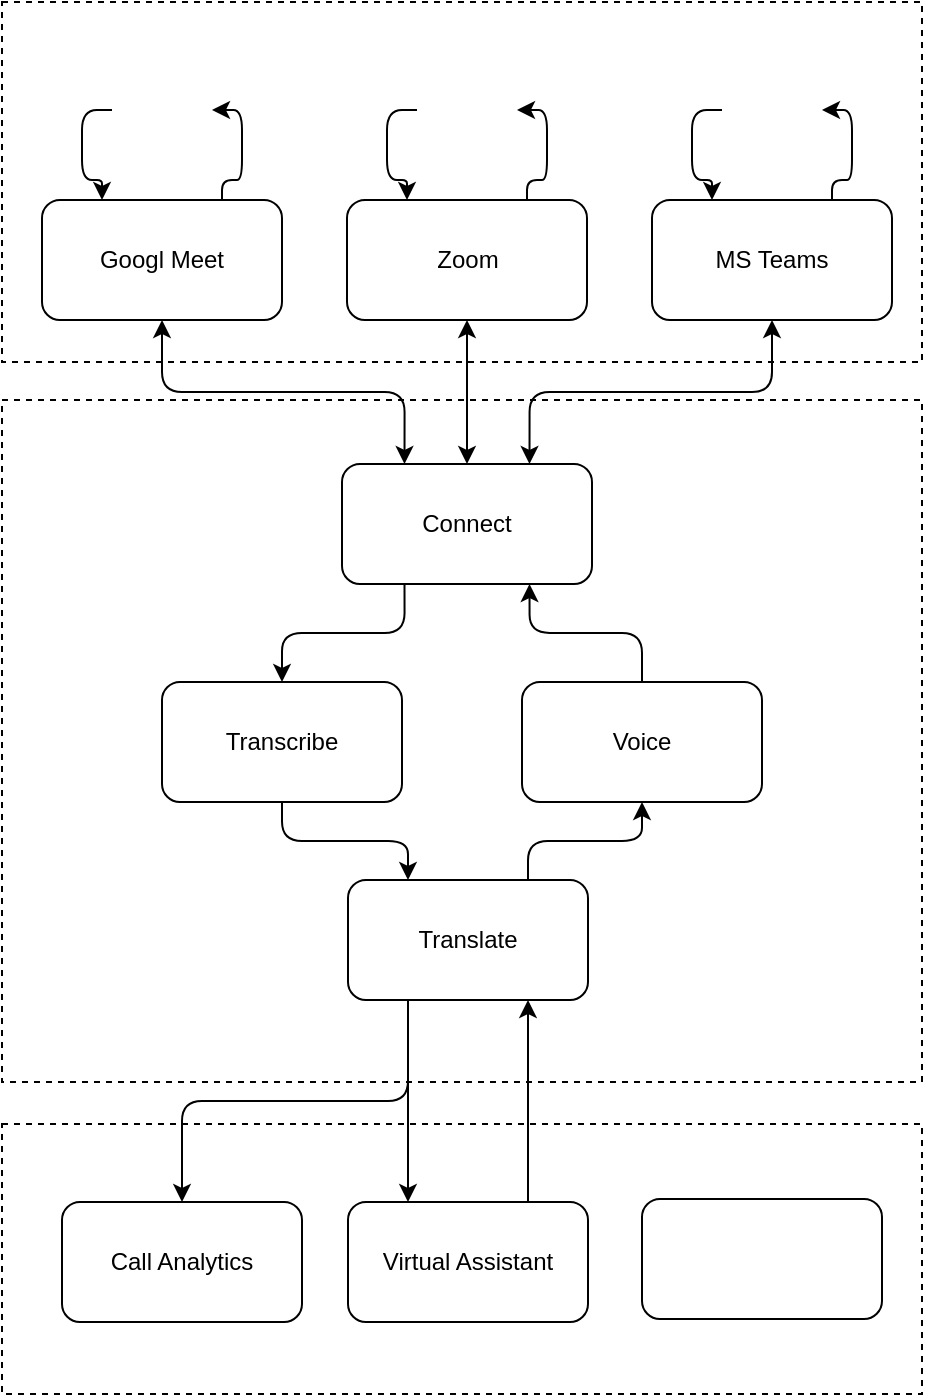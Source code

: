 <mxfile>
    <diagram id="P1PDbZTVY6YZugZWOuXu" name="Page-1">
        <mxGraphModel dx="1058" dy="838" grid="1" gridSize="5" guides="1" tooltips="1" connect="1" arrows="1" fold="1" page="1" pageScale="1" pageWidth="1100" pageHeight="850" math="0" shadow="0">
            <root>
                <mxCell id="0"/>
                <mxCell id="1" parent="0"/>
                <mxCell id="40" value="" style="rounded=0;whiteSpace=wrap;html=1;fillColor=none;dashed=1;" vertex="1" parent="1">
                    <mxGeometry x="220" y="40" width="460" height="180" as="geometry"/>
                </mxCell>
                <mxCell id="3" value="" style="rounded=0;whiteSpace=wrap;html=1;fillColor=none;dashed=1;" vertex="1" parent="1">
                    <mxGeometry x="220" y="239" width="460" height="341" as="geometry"/>
                </mxCell>
                <mxCell id="2" value="Connect" style="rounded=1;whiteSpace=wrap;html=1;fillColor=default;" vertex="1" parent="1">
                    <mxGeometry x="390" y="271" width="125" height="60" as="geometry"/>
                </mxCell>
                <mxCell id="5" value="Googl Meet" style="rounded=1;whiteSpace=wrap;html=1;fillColor=default;" vertex="1" parent="1">
                    <mxGeometry x="240" y="139" width="120" height="60" as="geometry"/>
                </mxCell>
                <mxCell id="8" value="" style="shape=image;verticalLabelPosition=bottom;labelBackgroundColor=default;verticalAlign=top;aspect=fixed;imageAspect=0;image=https://static.vecteezy.com/system/resources/previews/019/541/409/original/people-talking-icon-in-thin-line-black-circle-frames-png.png;" vertex="1" parent="1">
                    <mxGeometry x="275" y="69" width="50" height="50" as="geometry"/>
                </mxCell>
                <mxCell id="11" value="" style="endArrow=classic;html=1;exitX=0;exitY=0.5;exitDx=0;exitDy=0;entryX=0.25;entryY=0;entryDx=0;entryDy=0;edgeStyle=orthogonalEdgeStyle;" edge="1" parent="1" source="8" target="5">
                    <mxGeometry width="50" height="50" relative="1" as="geometry">
                        <mxPoint x="300" y="248" as="sourcePoint"/>
                        <mxPoint x="350" y="198" as="targetPoint"/>
                        <Array as="points">
                            <mxPoint x="260" y="94"/>
                            <mxPoint x="260" y="129"/>
                            <mxPoint x="270" y="129"/>
                        </Array>
                    </mxGeometry>
                </mxCell>
                <mxCell id="12" value="" style="endArrow=classic;html=1;exitX=0.75;exitY=0;exitDx=0;exitDy=0;edgeStyle=orthogonalEdgeStyle;entryX=1;entryY=0.5;entryDx=0;entryDy=0;" edge="1" parent="1" source="5" target="8">
                    <mxGeometry width="50" height="50" relative="1" as="geometry">
                        <mxPoint x="225" y="423" as="sourcePoint"/>
                        <mxPoint x="275" y="373" as="targetPoint"/>
                        <Array as="points">
                            <mxPoint x="330" y="129"/>
                            <mxPoint x="340" y="129"/>
                            <mxPoint x="340" y="94"/>
                        </Array>
                    </mxGeometry>
                </mxCell>
                <mxCell id="13" value="Zoom" style="rounded=1;whiteSpace=wrap;html=1;fillColor=default;" vertex="1" parent="1">
                    <mxGeometry x="392.5" y="139" width="120" height="60" as="geometry"/>
                </mxCell>
                <mxCell id="14" value="" style="shape=image;verticalLabelPosition=bottom;labelBackgroundColor=default;verticalAlign=top;aspect=fixed;imageAspect=0;image=https://static.vecteezy.com/system/resources/previews/019/541/409/original/people-talking-icon-in-thin-line-black-circle-frames-png.png;" vertex="1" parent="1">
                    <mxGeometry x="427.5" y="69" width="50" height="50" as="geometry"/>
                </mxCell>
                <mxCell id="15" value="" style="endArrow=classic;html=1;exitX=0;exitY=0.5;exitDx=0;exitDy=0;entryX=0.25;entryY=0;entryDx=0;entryDy=0;edgeStyle=orthogonalEdgeStyle;" edge="1" parent="1" source="14" target="13">
                    <mxGeometry width="50" height="50" relative="1" as="geometry">
                        <mxPoint x="452.5" y="248" as="sourcePoint"/>
                        <mxPoint x="502.5" y="198" as="targetPoint"/>
                        <Array as="points">
                            <mxPoint x="412.5" y="94"/>
                            <mxPoint x="412.5" y="129"/>
                            <mxPoint x="422.5" y="129"/>
                        </Array>
                    </mxGeometry>
                </mxCell>
                <mxCell id="16" value="" style="endArrow=classic;html=1;exitX=0.75;exitY=0;exitDx=0;exitDy=0;edgeStyle=orthogonalEdgeStyle;entryX=1;entryY=0.5;entryDx=0;entryDy=0;" edge="1" parent="1" source="13" target="14">
                    <mxGeometry width="50" height="50" relative="1" as="geometry">
                        <mxPoint x="377.5" y="423" as="sourcePoint"/>
                        <mxPoint x="427.5" y="373" as="targetPoint"/>
                        <Array as="points">
                            <mxPoint x="482.5" y="129"/>
                            <mxPoint x="492.5" y="129"/>
                            <mxPoint x="492.5" y="94"/>
                        </Array>
                    </mxGeometry>
                </mxCell>
                <mxCell id="17" value="MS Teams" style="rounded=1;whiteSpace=wrap;html=1;fillColor=default;" vertex="1" parent="1">
                    <mxGeometry x="545" y="139" width="120" height="60" as="geometry"/>
                </mxCell>
                <mxCell id="18" value="" style="shape=image;verticalLabelPosition=bottom;labelBackgroundColor=default;verticalAlign=top;aspect=fixed;imageAspect=0;image=https://static.vecteezy.com/system/resources/previews/019/541/409/original/people-talking-icon-in-thin-line-black-circle-frames-png.png;" vertex="1" parent="1">
                    <mxGeometry x="580" y="69" width="50" height="50" as="geometry"/>
                </mxCell>
                <mxCell id="19" value="" style="endArrow=classic;html=1;exitX=0;exitY=0.5;exitDx=0;exitDy=0;entryX=0.25;entryY=0;entryDx=0;entryDy=0;edgeStyle=orthogonalEdgeStyle;" edge="1" parent="1" source="18" target="17">
                    <mxGeometry width="50" height="50" relative="1" as="geometry">
                        <mxPoint x="605" y="248" as="sourcePoint"/>
                        <mxPoint x="655" y="198" as="targetPoint"/>
                        <Array as="points">
                            <mxPoint x="565" y="94"/>
                            <mxPoint x="565" y="129"/>
                            <mxPoint x="575" y="129"/>
                        </Array>
                    </mxGeometry>
                </mxCell>
                <mxCell id="20" value="" style="endArrow=classic;html=1;exitX=0.75;exitY=0;exitDx=0;exitDy=0;edgeStyle=orthogonalEdgeStyle;entryX=1;entryY=0.5;entryDx=0;entryDy=0;" edge="1" parent="1" source="17" target="18">
                    <mxGeometry width="50" height="50" relative="1" as="geometry">
                        <mxPoint x="530" y="423" as="sourcePoint"/>
                        <mxPoint x="580" y="373" as="targetPoint"/>
                        <Array as="points">
                            <mxPoint x="635" y="129"/>
                            <mxPoint x="645" y="129"/>
                            <mxPoint x="645" y="94"/>
                        </Array>
                    </mxGeometry>
                </mxCell>
                <mxCell id="21" value="" style="endArrow=classic;startArrow=classic;html=1;entryX=0.5;entryY=1;entryDx=0;entryDy=0;" edge="1" parent="1" source="2" target="13">
                    <mxGeometry width="50" height="50" relative="1" as="geometry">
                        <mxPoint x="320" y="300" as="sourcePoint"/>
                        <mxPoint x="370" y="250" as="targetPoint"/>
                    </mxGeometry>
                </mxCell>
                <mxCell id="22" value="" style="endArrow=classic;startArrow=classic;html=1;entryX=0.5;entryY=1;entryDx=0;entryDy=0;edgeStyle=orthogonalEdgeStyle;exitX=0.25;exitY=0;exitDx=0;exitDy=0;" edge="1" parent="1" source="2" target="5">
                    <mxGeometry width="50" height="50" relative="1" as="geometry">
                        <mxPoint x="290" y="385" as="sourcePoint"/>
                        <mxPoint x="340" y="335" as="targetPoint"/>
                    </mxGeometry>
                </mxCell>
                <mxCell id="23" value="" style="endArrow=classic;startArrow=classic;html=1;exitX=0.5;exitY=1;exitDx=0;exitDy=0;entryX=0.75;entryY=0;entryDx=0;entryDy=0;edgeStyle=orthogonalEdgeStyle;" edge="1" parent="1" source="17" target="2">
                    <mxGeometry width="50" height="50" relative="1" as="geometry">
                        <mxPoint x="285" y="585" as="sourcePoint"/>
                        <mxPoint x="335" y="535" as="targetPoint"/>
                    </mxGeometry>
                </mxCell>
                <mxCell id="24" value="Transcribe" style="rounded=1;whiteSpace=wrap;html=1;fillColor=default;" vertex="1" parent="1">
                    <mxGeometry x="300" y="380" width="120" height="60" as="geometry"/>
                </mxCell>
                <mxCell id="25" value="Voice" style="rounded=1;whiteSpace=wrap;html=1;fillColor=default;" vertex="1" parent="1">
                    <mxGeometry x="480" y="380" width="120" height="60" as="geometry"/>
                </mxCell>
                <mxCell id="26" value="" style="endArrow=classic;html=1;exitX=0.25;exitY=1;exitDx=0;exitDy=0;entryX=0.5;entryY=0;entryDx=0;entryDy=0;edgeStyle=orthogonalEdgeStyle;" edge="1" parent="1" source="2" target="24">
                    <mxGeometry width="50" height="50" relative="1" as="geometry">
                        <mxPoint x="335" y="555" as="sourcePoint"/>
                        <mxPoint x="385" y="505" as="targetPoint"/>
                    </mxGeometry>
                </mxCell>
                <mxCell id="27" value="Translate" style="rounded=1;whiteSpace=wrap;html=1;fillColor=default;" vertex="1" parent="1">
                    <mxGeometry x="393" y="479" width="120" height="60" as="geometry"/>
                </mxCell>
                <mxCell id="28" value="" style="endArrow=classic;html=1;exitX=0.5;exitY=1;exitDx=0;exitDy=0;entryX=0.25;entryY=0;entryDx=0;entryDy=0;edgeStyle=orthogonalEdgeStyle;" edge="1" parent="1" source="24" target="27">
                    <mxGeometry width="50" height="50" relative="1" as="geometry">
                        <mxPoint x="380" y="700" as="sourcePoint"/>
                        <mxPoint x="430" y="650" as="targetPoint"/>
                    </mxGeometry>
                </mxCell>
                <mxCell id="29" value="" style="endArrow=classic;html=1;exitX=0.75;exitY=0;exitDx=0;exitDy=0;entryX=0.5;entryY=1;entryDx=0;entryDy=0;edgeStyle=orthogonalEdgeStyle;" edge="1" parent="1" source="27" target="25">
                    <mxGeometry width="50" height="50" relative="1" as="geometry">
                        <mxPoint x="505" y="695" as="sourcePoint"/>
                        <mxPoint x="555" y="645" as="targetPoint"/>
                    </mxGeometry>
                </mxCell>
                <mxCell id="30" value="" style="endArrow=classic;html=1;exitX=0.5;exitY=0;exitDx=0;exitDy=0;entryX=0.75;entryY=1;entryDx=0;entryDy=0;edgeStyle=orthogonalEdgeStyle;" edge="1" parent="1" source="25" target="2">
                    <mxGeometry width="50" height="50" relative="1" as="geometry">
                        <mxPoint x="565" y="715" as="sourcePoint"/>
                        <mxPoint x="615" y="665" as="targetPoint"/>
                    </mxGeometry>
                </mxCell>
                <mxCell id="31" value="" style="rounded=0;whiteSpace=wrap;html=1;fillColor=none;dashed=1;" vertex="1" parent="1">
                    <mxGeometry x="220" y="601" width="460" height="135" as="geometry"/>
                </mxCell>
                <mxCell id="35" value="" style="endArrow=classic;html=1;entryX=0.25;entryY=0;entryDx=0;entryDy=0;edgeStyle=orthogonalEdgeStyle;exitX=0.25;exitY=1;exitDx=0;exitDy=0;" edge="1" parent="1" source="27" target="37">
                    <mxGeometry width="50" height="50" relative="1" as="geometry">
                        <mxPoint x="525" y="825" as="sourcePoint"/>
                        <mxPoint x="420" y="660" as="targetPoint"/>
                    </mxGeometry>
                </mxCell>
                <mxCell id="36" value="" style="endArrow=classic;html=1;exitX=0.75;exitY=0;exitDx=0;exitDy=0;entryX=0.75;entryY=1;entryDx=0;entryDy=0;edgeStyle=orthogonalEdgeStyle;" edge="1" parent="1" source="37" target="27">
                    <mxGeometry width="50" height="50" relative="1" as="geometry">
                        <mxPoint x="480" y="660" as="sourcePoint"/>
                        <mxPoint x="525" y="790" as="targetPoint"/>
                    </mxGeometry>
                </mxCell>
                <mxCell id="37" value="Virtual Assistant" style="rounded=1;whiteSpace=wrap;html=1;fillColor=default;" vertex="1" parent="1">
                    <mxGeometry x="393" y="640" width="120" height="60" as="geometry"/>
                </mxCell>
                <mxCell id="38" value="" style="rounded=1;whiteSpace=wrap;html=1;fillColor=default;" vertex="1" parent="1">
                    <mxGeometry x="540" y="638.5" width="120" height="60" as="geometry"/>
                </mxCell>
                <mxCell id="39" value="Call Analytics" style="rounded=1;whiteSpace=wrap;html=1;fillColor=default;" vertex="1" parent="1">
                    <mxGeometry x="250" y="640" width="120" height="60" as="geometry"/>
                </mxCell>
                <mxCell id="41" value="" style="endArrow=classic;html=1;exitX=0.25;exitY=1;exitDx=0;exitDy=0;entryX=0.5;entryY=0;entryDx=0;entryDy=0;edgeStyle=orthogonalEdgeStyle;" edge="1" parent="1" source="27" target="39">
                    <mxGeometry width="50" height="50" relative="1" as="geometry">
                        <mxPoint x="115" y="690" as="sourcePoint"/>
                        <mxPoint x="165" y="640" as="targetPoint"/>
                    </mxGeometry>
                </mxCell>
            </root>
        </mxGraphModel>
    </diagram>
</mxfile>